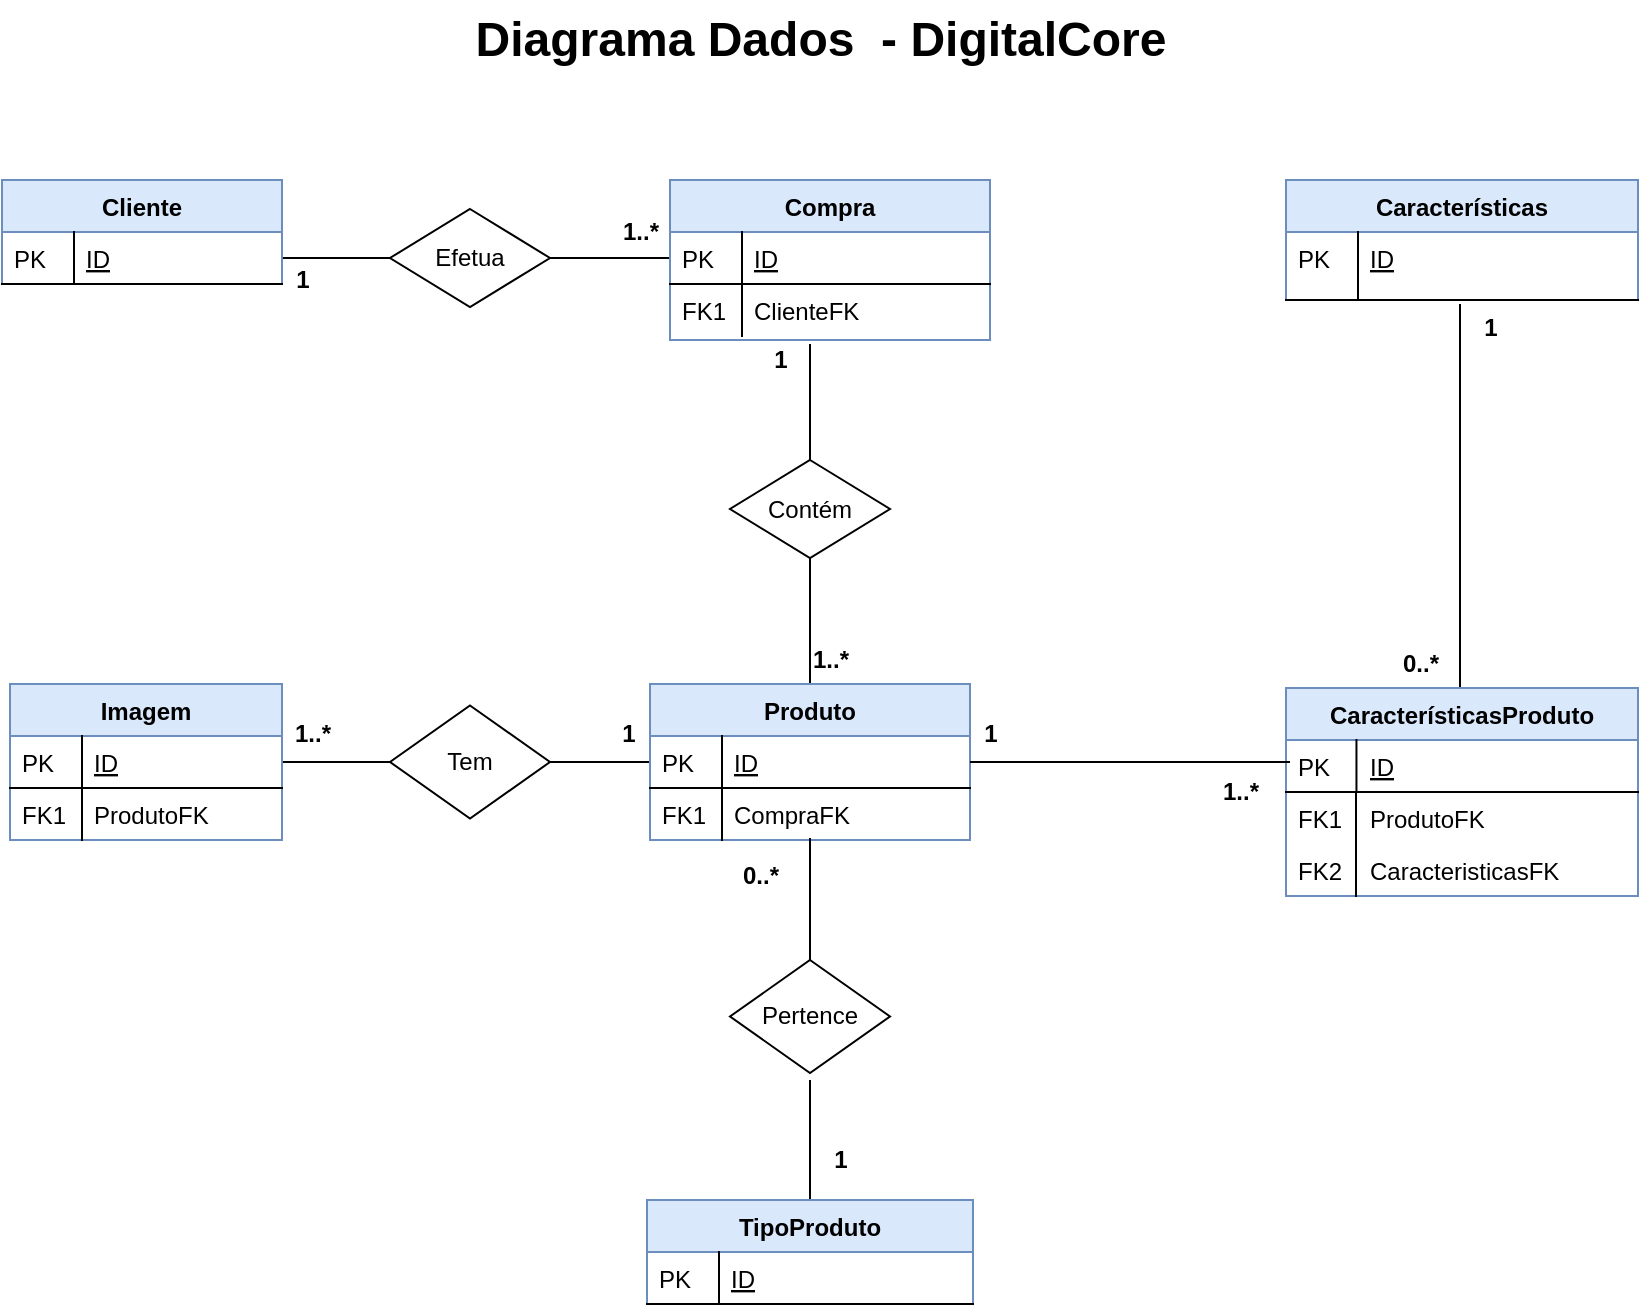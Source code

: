 <mxfile version="13.0.5" type="google"><diagram id="C5RBs43oDa-KdzZeNtuy" name="Page-1"><mxGraphModel dx="1490" dy="667" grid="1" gridSize="10" guides="1" tooltips="1" connect="1" arrows="1" fold="1" page="0" pageScale="1" pageWidth="827" pageHeight="1169" math="0" shadow="0"><root><mxCell id="WIyWlLk6GJQsqaUBKTNV-0"/><mxCell id="WIyWlLk6GJQsqaUBKTNV-1" parent="WIyWlLk6GJQsqaUBKTNV-0"/><mxCell id="RRh2Nt4zstyl-_A_Yjqe-85" style="edgeStyle=orthogonalEdgeStyle;rounded=0;orthogonalLoop=1;jettySize=auto;html=1;entryX=0;entryY=0.5;entryDx=0;entryDy=0;startArrow=none;startFill=0;endArrow=none;endFill=0;strokeColor=#000000;" parent="WIyWlLk6GJQsqaUBKTNV-1" source="RRh2Nt4zstyl-_A_Yjqe-34" target="zkfFHV4jXpPFQw0GAbJ--57" edge="1"><mxGeometry relative="1" as="geometry"/></mxCell><mxCell id="RRh2Nt4zstyl-_A_Yjqe-88" style="edgeStyle=orthogonalEdgeStyle;rounded=0;orthogonalLoop=1;jettySize=auto;html=1;entryX=1;entryY=0.5;entryDx=0;entryDy=0;startArrow=none;startFill=0;endArrow=none;endFill=0;strokeColor=#000000;" parent="WIyWlLk6GJQsqaUBKTNV-1" source="RRh2Nt4zstyl-_A_Yjqe-34" target="zkfFHV4jXpPFQw0GAbJ--52" edge="1"><mxGeometry relative="1" as="geometry"/></mxCell><mxCell id="RRh2Nt4zstyl-_A_Yjqe-34" value="Efetua" style="shape=rhombus;perimeter=rhombusPerimeter;whiteSpace=wrap;html=1;align=center;" parent="WIyWlLk6GJQsqaUBKTNV-1" vertex="1"><mxGeometry x="140" y="124.5" width="80" height="49" as="geometry"/></mxCell><mxCell id="RRh2Nt4zstyl-_A_Yjqe-52" style="edgeStyle=orthogonalEdgeStyle;rounded=0;orthogonalLoop=1;jettySize=auto;html=1;startArrow=none;startFill=0;endArrow=none;endFill=0;strokeColor=#000000;" parent="WIyWlLk6GJQsqaUBKTNV-1" source="RRh2Nt4zstyl-_A_Yjqe-50" target="zkfFHV4jXpPFQw0GAbJ--64" edge="1"><mxGeometry relative="1" as="geometry"/></mxCell><mxCell id="xeflVSTy4bGR_OA1Uas_-43" style="edgeStyle=orthogonalEdgeStyle;rounded=0;orthogonalLoop=1;jettySize=auto;html=1;endArrow=none;endFill=0;" edge="1" parent="WIyWlLk6GJQsqaUBKTNV-1" source="RRh2Nt4zstyl-_A_Yjqe-50"><mxGeometry relative="1" as="geometry"><mxPoint x="350" y="192" as="targetPoint"/><Array as="points"><mxPoint x="350" y="192"/></Array></mxGeometry></mxCell><mxCell id="RRh2Nt4zstyl-_A_Yjqe-50" value="Contém" style="shape=rhombus;perimeter=rhombusPerimeter;whiteSpace=wrap;html=1;align=center;" parent="WIyWlLk6GJQsqaUBKTNV-1" vertex="1"><mxGeometry x="310" y="250" width="80" height="49" as="geometry"/></mxCell><mxCell id="RRh2Nt4zstyl-_A_Yjqe-65" style="edgeStyle=orthogonalEdgeStyle;rounded=0;orthogonalLoop=1;jettySize=auto;html=1;entryX=0;entryY=0.5;entryDx=0;entryDy=0;startArrow=none;startFill=0;endArrow=none;endFill=0;strokeColor=#000000;" parent="WIyWlLk6GJQsqaUBKTNV-1" source="RRh2Nt4zstyl-_A_Yjqe-64" target="zkfFHV4jXpPFQw0GAbJ--65" edge="1"><mxGeometry relative="1" as="geometry"/></mxCell><mxCell id="RRh2Nt4zstyl-_A_Yjqe-66" value="" style="edgeStyle=orthogonalEdgeStyle;rounded=0;orthogonalLoop=1;jettySize=auto;html=1;startArrow=none;startFill=0;endArrow=none;endFill=0;strokeColor=#000000;" parent="WIyWlLk6GJQsqaUBKTNV-1" source="RRh2Nt4zstyl-_A_Yjqe-64" target="RRh2Nt4zstyl-_A_Yjqe-57" edge="1"><mxGeometry relative="1" as="geometry"/></mxCell><mxCell id="RRh2Nt4zstyl-_A_Yjqe-64" value="Tem" style="shape=rhombus;perimeter=rhombusPerimeter;whiteSpace=wrap;html=1;align=center;" parent="WIyWlLk6GJQsqaUBKTNV-1" vertex="1"><mxGeometry x="140" y="372.75" width="80" height="56.5" as="geometry"/></mxCell><mxCell id="zkfFHV4jXpPFQw0GAbJ--56" value="Compra" style="swimlane;fontStyle=1;childLayout=stackLayout;horizontal=1;startSize=26;horizontalStack=0;resizeParent=1;resizeLast=0;collapsible=1;marginBottom=0;rounded=0;shadow=0;strokeWidth=1;fillColor=#dae8fc;strokeColor=#6c8ebf;" parent="WIyWlLk6GJQsqaUBKTNV-1" vertex="1"><mxGeometry x="280" y="110" width="160" height="80" as="geometry"><mxRectangle x="260" y="80" width="160" height="26" as="alternateBounds"/></mxGeometry></mxCell><mxCell id="zkfFHV4jXpPFQw0GAbJ--57" value="ID&#10;&#10;" style="shape=partialRectangle;top=0;left=0;right=0;bottom=1;align=left;verticalAlign=top;fillColor=none;spacingLeft=40;spacingRight=4;overflow=hidden;rotatable=0;points=[[0,0.5],[1,0.5]];portConstraint=eastwest;dropTarget=0;rounded=0;shadow=0;strokeWidth=1;fontStyle=4" parent="zkfFHV4jXpPFQw0GAbJ--56" vertex="1"><mxGeometry y="26" width="160" height="26" as="geometry"/></mxCell><mxCell id="zkfFHV4jXpPFQw0GAbJ--58" value="PK" style="shape=partialRectangle;top=0;left=0;bottom=0;fillColor=none;align=left;verticalAlign=top;spacingLeft=4;spacingRight=4;overflow=hidden;rotatable=0;points=[];portConstraint=eastwest;part=1;" parent="zkfFHV4jXpPFQw0GAbJ--57" vertex="1" connectable="0"><mxGeometry width="36" height="26" as="geometry"/></mxCell><mxCell id="zkfFHV4jXpPFQw0GAbJ--59" value="ClienteFK" style="shape=partialRectangle;top=0;left=0;right=0;bottom=0;align=left;verticalAlign=top;fillColor=none;spacingLeft=40;spacingRight=4;overflow=hidden;rotatable=0;points=[[0,0.5],[1,0.5]];portConstraint=eastwest;dropTarget=0;rounded=0;shadow=0;strokeWidth=1;" parent="zkfFHV4jXpPFQw0GAbJ--56" vertex="1"><mxGeometry y="52" width="160" height="26" as="geometry"/></mxCell><mxCell id="zkfFHV4jXpPFQw0GAbJ--60" value="FK1" style="shape=partialRectangle;top=0;left=0;bottom=0;fillColor=none;align=left;verticalAlign=top;spacingLeft=4;spacingRight=4;overflow=hidden;rotatable=0;points=[];portConstraint=eastwest;part=1;" parent="zkfFHV4jXpPFQw0GAbJ--59" vertex="1" connectable="0"><mxGeometry width="36" height="26" as="geometry"/></mxCell><mxCell id="zkfFHV4jXpPFQw0GAbJ--51" value="Cliente" style="swimlane;fontStyle=1;childLayout=stackLayout;horizontal=1;startSize=26;horizontalStack=0;resizeParent=1;resizeLast=0;collapsible=1;marginBottom=0;rounded=0;shadow=0;strokeWidth=1;fillColor=#dae8fc;strokeColor=#6c8ebf;" parent="WIyWlLk6GJQsqaUBKTNV-1" vertex="1"><mxGeometry x="-54" y="110" width="140" height="52" as="geometry"><mxRectangle x="20" y="80" width="160" height="26" as="alternateBounds"/></mxGeometry></mxCell><mxCell id="zkfFHV4jXpPFQw0GAbJ--52" value="ID" style="shape=partialRectangle;top=0;left=0;right=0;bottom=1;align=left;verticalAlign=top;fillColor=none;spacingLeft=40;spacingRight=4;overflow=hidden;rotatable=0;points=[[0,0.5],[1,0.5]];portConstraint=eastwest;dropTarget=0;rounded=0;shadow=0;strokeWidth=1;fontStyle=4" parent="zkfFHV4jXpPFQw0GAbJ--51" vertex="1"><mxGeometry y="26" width="140" height="26" as="geometry"/></mxCell><mxCell id="zkfFHV4jXpPFQw0GAbJ--53" value="PK" style="shape=partialRectangle;top=0;left=0;bottom=0;fillColor=none;align=left;verticalAlign=top;spacingLeft=4;spacingRight=4;overflow=hidden;rotatable=0;points=[];portConstraint=eastwest;part=1;" parent="zkfFHV4jXpPFQw0GAbJ--52" vertex="1" connectable="0"><mxGeometry width="36" height="26" as="geometry"/></mxCell><mxCell id="zkfFHV4jXpPFQw0GAbJ--64" value="Produto" style="swimlane;fontStyle=1;childLayout=stackLayout;horizontal=1;startSize=26;horizontalStack=0;resizeParent=1;resizeLast=0;collapsible=1;marginBottom=0;rounded=0;shadow=0;strokeWidth=1;fillColor=#dae8fc;strokeColor=#6c8ebf;" parent="WIyWlLk6GJQsqaUBKTNV-1" vertex="1"><mxGeometry x="270" y="362" width="160" height="78" as="geometry"><mxRectangle x="260" y="270" width="160" height="26" as="alternateBounds"/></mxGeometry></mxCell><mxCell id="zkfFHV4jXpPFQw0GAbJ--65" value="ID" style="shape=partialRectangle;top=0;left=0;right=0;bottom=1;align=left;verticalAlign=top;fillColor=none;spacingLeft=40;spacingRight=4;overflow=hidden;rotatable=0;points=[[0,0.5],[1,0.5]];portConstraint=eastwest;dropTarget=0;rounded=0;shadow=0;strokeWidth=1;fontStyle=4" parent="zkfFHV4jXpPFQw0GAbJ--64" vertex="1"><mxGeometry y="26" width="160" height="26" as="geometry"/></mxCell><mxCell id="zkfFHV4jXpPFQw0GAbJ--66" value="PK" style="shape=partialRectangle;top=0;left=0;bottom=0;fillColor=none;align=left;verticalAlign=top;spacingLeft=4;spacingRight=4;overflow=hidden;rotatable=0;points=[];portConstraint=eastwest;part=1;" parent="zkfFHV4jXpPFQw0GAbJ--65" vertex="1" connectable="0"><mxGeometry width="36" height="26" as="geometry"/></mxCell><mxCell id="RRh2Nt4zstyl-_A_Yjqe-8" value="CompraFK" style="shape=partialRectangle;top=0;left=0;right=0;bottom=0;align=left;verticalAlign=top;fillColor=none;spacingLeft=40;spacingRight=4;overflow=hidden;rotatable=0;points=[[0,0.5],[1,0.5]];portConstraint=eastwest;dropTarget=0;rounded=0;shadow=0;strokeWidth=1;" parent="zkfFHV4jXpPFQw0GAbJ--64" vertex="1"><mxGeometry y="52" width="160" height="26" as="geometry"/></mxCell><mxCell id="RRh2Nt4zstyl-_A_Yjqe-9" value="FK1" style="shape=partialRectangle;top=0;left=0;bottom=0;fillColor=none;align=left;verticalAlign=top;spacingLeft=4;spacingRight=4;overflow=hidden;rotatable=0;points=[];portConstraint=eastwest;part=1;" parent="RRh2Nt4zstyl-_A_Yjqe-8" vertex="1" connectable="0"><mxGeometry width="36" height="26" as="geometry"/></mxCell><mxCell id="RRh2Nt4zstyl-_A_Yjqe-56" value="Imagem" style="swimlane;fontStyle=1;childLayout=stackLayout;horizontal=1;startSize=26;horizontalStack=0;resizeParent=1;resizeLast=0;collapsible=1;marginBottom=0;rounded=0;shadow=0;strokeWidth=1;fillColor=#dae8fc;strokeColor=#6c8ebf;" parent="WIyWlLk6GJQsqaUBKTNV-1" vertex="1"><mxGeometry x="-50" y="362" width="136" height="78" as="geometry"><mxRectangle x="260" y="270" width="160" height="26" as="alternateBounds"/></mxGeometry></mxCell><mxCell id="RRh2Nt4zstyl-_A_Yjqe-57" value="ID" style="shape=partialRectangle;top=0;left=0;right=0;bottom=1;align=left;verticalAlign=top;fillColor=none;spacingLeft=40;spacingRight=4;overflow=hidden;rotatable=0;points=[[0,0.5],[1,0.5]];portConstraint=eastwest;dropTarget=0;rounded=0;shadow=0;strokeWidth=1;fontStyle=4" parent="RRh2Nt4zstyl-_A_Yjqe-56" vertex="1"><mxGeometry y="26" width="136" height="26" as="geometry"/></mxCell><mxCell id="RRh2Nt4zstyl-_A_Yjqe-58" value="PK" style="shape=partialRectangle;top=0;left=0;bottom=0;fillColor=none;align=left;verticalAlign=top;spacingLeft=4;spacingRight=4;overflow=hidden;rotatable=0;points=[];portConstraint=eastwest;part=1;" parent="RRh2Nt4zstyl-_A_Yjqe-57" vertex="1" connectable="0"><mxGeometry width="36" height="26" as="geometry"/></mxCell><mxCell id="RRh2Nt4zstyl-_A_Yjqe-59" value="ProdutoFK" style="shape=partialRectangle;top=0;left=0;right=0;bottom=0;align=left;verticalAlign=top;fillColor=none;spacingLeft=40;spacingRight=4;overflow=hidden;rotatable=0;points=[[0,0.5],[1,0.5]];portConstraint=eastwest;dropTarget=0;rounded=0;shadow=0;strokeWidth=1;" parent="RRh2Nt4zstyl-_A_Yjqe-56" vertex="1"><mxGeometry y="52" width="136" height="26" as="geometry"/></mxCell><mxCell id="RRh2Nt4zstyl-_A_Yjqe-60" value="FK1" style="shape=partialRectangle;top=0;left=0;bottom=0;fillColor=none;align=left;verticalAlign=top;spacingLeft=4;spacingRight=4;overflow=hidden;rotatable=0;points=[];portConstraint=eastwest;part=1;" parent="RRh2Nt4zstyl-_A_Yjqe-59" vertex="1" connectable="0"><mxGeometry width="36" height="26" as="geometry"/></mxCell><mxCell id="RRh2Nt4zstyl-_A_Yjqe-93" value="Diagrama Dados&amp;nbsp; - DigitalCore" style="text;strokeColor=none;fillColor=none;html=1;fontSize=24;fontStyle=1;verticalAlign=middle;align=center;" parent="WIyWlLk6GJQsqaUBKTNV-1" vertex="1"><mxGeometry x="300" y="20" width="110" height="40" as="geometry"/></mxCell><mxCell id="RRh2Nt4zstyl-_A_Yjqe-94" value="&lt;b&gt;1&lt;/b&gt;" style="text;html=1;align=center;verticalAlign=middle;resizable=0;points=[];autosize=1;" parent="WIyWlLk6GJQsqaUBKTNV-1" vertex="1"><mxGeometry x="86" y="150" width="20" height="20" as="geometry"/></mxCell><mxCell id="RRh2Nt4zstyl-_A_Yjqe-95" value="&lt;b&gt;1..*&lt;/b&gt;" style="text;html=1;align=center;verticalAlign=middle;resizable=0;points=[];autosize=1;" parent="WIyWlLk6GJQsqaUBKTNV-1" vertex="1"><mxGeometry x="250" y="126" width="30" height="20" as="geometry"/></mxCell><mxCell id="RRh2Nt4zstyl-_A_Yjqe-98" value="&lt;b&gt;1..*&lt;/b&gt;" style="text;html=1;align=center;verticalAlign=middle;resizable=0;points=[];autosize=1;" parent="WIyWlLk6GJQsqaUBKTNV-1" vertex="1"><mxGeometry x="86" y="376.5" width="30" height="20" as="geometry"/></mxCell><mxCell id="RRh2Nt4zstyl-_A_Yjqe-99" value="&lt;b&gt;1..*&lt;/b&gt;" style="text;html=1;align=center;verticalAlign=middle;resizable=0;points=[];autosize=1;" parent="WIyWlLk6GJQsqaUBKTNV-1" vertex="1"><mxGeometry x="345" y="340" width="30" height="20" as="geometry"/></mxCell><mxCell id="RRh2Nt4zstyl-_A_Yjqe-101" value="&lt;b&gt;1&lt;/b&gt;" style="text;html=1;align=center;verticalAlign=middle;resizable=0;points=[];autosize=1;" parent="WIyWlLk6GJQsqaUBKTNV-1" vertex="1"><mxGeometry x="248.5" y="376.5" width="20" height="20" as="geometry"/></mxCell><mxCell id="RRh2Nt4zstyl-_A_Yjqe-102" value="&lt;b&gt;0..*&lt;/b&gt;" style="text;html=1;align=center;verticalAlign=middle;resizable=0;points=[];autosize=1;" parent="WIyWlLk6GJQsqaUBKTNV-1" vertex="1"><mxGeometry x="640" y="342" width="30" height="20" as="geometry"/></mxCell><mxCell id="RRh2Nt4zstyl-_A_Yjqe-103" value="&lt;b&gt;1&lt;/b&gt;" style="text;html=1;align=center;verticalAlign=middle;resizable=0;points=[];autosize=1;" parent="WIyWlLk6GJQsqaUBKTNV-1" vertex="1"><mxGeometry x="430" y="376.5" width="20" height="20" as="geometry"/></mxCell><mxCell id="RRh2Nt4zstyl-_A_Yjqe-104" value="&lt;b&gt;1&lt;/b&gt;" style="text;html=1;align=center;verticalAlign=middle;resizable=0;points=[];autosize=1;" parent="WIyWlLk6GJQsqaUBKTNV-1" vertex="1"><mxGeometry x="680" y="173.5" width="20" height="20" as="geometry"/></mxCell><mxCell id="RRh2Nt4zstyl-_A_Yjqe-106" value="&lt;b&gt;1&lt;/b&gt;" style="text;html=1;align=center;verticalAlign=middle;resizable=0;points=[];autosize=1;" parent="WIyWlLk6GJQsqaUBKTNV-1" vertex="1"><mxGeometry x="325" y="190" width="20" height="20" as="geometry"/></mxCell><mxCell id="xeflVSTy4bGR_OA1Uas_-52" value="" style="edgeStyle=orthogonalEdgeStyle;rounded=0;orthogonalLoop=1;jettySize=auto;html=1;endArrow=none;endFill=0;entryX=-0.25;entryY=-0.075;entryDx=0;entryDy=0;entryPerimeter=0;" edge="1" parent="WIyWlLk6GJQsqaUBKTNV-1" source="xeflVSTy4bGR_OA1Uas_-0" target="RRh2Nt4zstyl-_A_Yjqe-104"><mxGeometry relative="1" as="geometry"><mxPoint x="676" y="324" as="targetPoint"/><Array as="points"><mxPoint x="675" y="310"/><mxPoint x="675" y="310"/></Array></mxGeometry></mxCell><mxCell id="xeflVSTy4bGR_OA1Uas_-0" value="CaracterísticasProduto" style="swimlane;fontStyle=1;childLayout=stackLayout;horizontal=1;startSize=26;horizontalStack=0;resizeParent=1;resizeLast=0;collapsible=1;marginBottom=0;rounded=0;shadow=0;strokeWidth=1;fillColor=#dae8fc;strokeColor=#6c8ebf;" vertex="1" parent="WIyWlLk6GJQsqaUBKTNV-1"><mxGeometry x="588" y="364" width="176" height="104" as="geometry"><mxRectangle x="260" y="270" width="160" height="26" as="alternateBounds"/></mxGeometry></mxCell><mxCell id="xeflVSTy4bGR_OA1Uas_-1" value="ID" style="shape=partialRectangle;top=0;left=0;right=0;bottom=1;align=left;verticalAlign=top;fillColor=none;spacingLeft=40;spacingRight=4;overflow=hidden;rotatable=0;points=[[0,0.5],[1,0.5]];portConstraint=eastwest;dropTarget=0;rounded=0;shadow=0;strokeWidth=1;fontStyle=4" vertex="1" parent="xeflVSTy4bGR_OA1Uas_-0"><mxGeometry y="26" width="176" height="26" as="geometry"/></mxCell><mxCell id="xeflVSTy4bGR_OA1Uas_-2" value="PK" style="shape=partialRectangle;top=0;left=0;bottom=0;fillColor=none;align=left;verticalAlign=top;spacingLeft=4;spacingRight=4;overflow=hidden;rotatable=0;points=[];portConstraint=eastwest;part=1;" vertex="1" connectable="0" parent="xeflVSTy4bGR_OA1Uas_-1"><mxGeometry width="35.229" height="26" as="geometry"/></mxCell><mxCell id="xeflVSTy4bGR_OA1Uas_-3" value="ProdutoFK&#10;&#10;" style="shape=partialRectangle;top=0;left=0;right=0;bottom=0;align=left;verticalAlign=top;fillColor=none;spacingLeft=40;spacingRight=4;overflow=hidden;rotatable=0;points=[[0,0.5],[1,0.5]];portConstraint=eastwest;dropTarget=0;rounded=0;shadow=0;strokeWidth=1;" vertex="1" parent="xeflVSTy4bGR_OA1Uas_-0"><mxGeometry y="52" width="176" height="26" as="geometry"/></mxCell><mxCell id="xeflVSTy4bGR_OA1Uas_-4" value="FK1" style="shape=partialRectangle;top=0;left=0;bottom=0;fillColor=none;align=left;verticalAlign=top;spacingLeft=4;spacingRight=4;overflow=hidden;rotatable=0;points=[];portConstraint=eastwest;part=1;" vertex="1" connectable="0" parent="xeflVSTy4bGR_OA1Uas_-3"><mxGeometry width="35" height="26" as="geometry"/></mxCell><mxCell id="xeflVSTy4bGR_OA1Uas_-11" value="CaracteristicasFK" style="shape=partialRectangle;top=0;left=0;right=0;bottom=0;align=left;verticalAlign=top;fillColor=none;spacingLeft=40;spacingRight=4;overflow=hidden;rotatable=0;points=[[0,0.5],[1,0.5]];portConstraint=eastwest;dropTarget=0;rounded=0;shadow=0;strokeWidth=1;" vertex="1" parent="xeflVSTy4bGR_OA1Uas_-0"><mxGeometry y="78" width="176" height="26" as="geometry"/></mxCell><mxCell id="xeflVSTy4bGR_OA1Uas_-12" value="FK2" style="shape=partialRectangle;top=0;left=0;bottom=0;fillColor=none;align=left;verticalAlign=top;spacingLeft=4;spacingRight=4;overflow=hidden;rotatable=0;points=[];portConstraint=eastwest;part=1;" vertex="1" connectable="0" parent="xeflVSTy4bGR_OA1Uas_-11"><mxGeometry width="35" height="26" as="geometry"/></mxCell><mxCell id="RRh2Nt4zstyl-_A_Yjqe-10" value="Características" style="swimlane;fontStyle=1;childLayout=stackLayout;horizontal=1;startSize=26;horizontalStack=0;resizeParent=1;resizeLast=0;collapsible=1;marginBottom=0;rounded=0;shadow=0;strokeWidth=1;fillColor=#dae8fc;strokeColor=#6c8ebf;" parent="WIyWlLk6GJQsqaUBKTNV-1" vertex="1"><mxGeometry x="588" y="110" width="176" height="60" as="geometry"><mxRectangle x="260" y="270" width="160" height="26" as="alternateBounds"/></mxGeometry></mxCell><mxCell id="xeflVSTy4bGR_OA1Uas_-5" value="ID" style="shape=partialRectangle;top=0;left=0;right=0;bottom=1;align=left;verticalAlign=top;fillColor=none;spacingLeft=40;spacingRight=4;overflow=hidden;rotatable=0;points=[[0,0.5],[1,0.5]];portConstraint=eastwest;dropTarget=0;rounded=0;shadow=0;strokeWidth=1;fontStyle=4" vertex="1" parent="RRh2Nt4zstyl-_A_Yjqe-10"><mxGeometry y="26" width="176" height="34" as="geometry"/></mxCell><mxCell id="xeflVSTy4bGR_OA1Uas_-6" value="PK" style="shape=partialRectangle;top=0;left=0;bottom=0;fillColor=none;align=left;verticalAlign=top;spacingLeft=4;spacingRight=4;overflow=hidden;rotatable=0;points=[];portConstraint=eastwest;part=1;" vertex="1" connectable="0" parent="xeflVSTy4bGR_OA1Uas_-5"><mxGeometry width="36" height="34" as="geometry"/></mxCell><mxCell id="xeflVSTy4bGR_OA1Uas_-31" style="edgeStyle=orthogonalEdgeStyle;rounded=0;orthogonalLoop=1;jettySize=auto;html=1;endArrow=none;endFill=0;" edge="1" parent="WIyWlLk6GJQsqaUBKTNV-1" source="zkfFHV4jXpPFQw0GAbJ--65"><mxGeometry relative="1" as="geometry"><mxPoint x="590" y="401" as="targetPoint"/><Array as="points"><mxPoint x="590" y="401"/></Array></mxGeometry></mxCell><mxCell id="xeflVSTy4bGR_OA1Uas_-33" value="&lt;b&gt;1..*&lt;/b&gt;" style="text;html=1;align=center;verticalAlign=middle;resizable=0;points=[];autosize=1;" vertex="1" parent="WIyWlLk6GJQsqaUBKTNV-1"><mxGeometry x="550" y="406" width="30" height="20" as="geometry"/></mxCell><mxCell id="xeflVSTy4bGR_OA1Uas_-66" style="edgeStyle=orthogonalEdgeStyle;rounded=0;orthogonalLoop=1;jettySize=auto;html=1;entryX=0.5;entryY=0.962;entryDx=0;entryDy=0;entryPerimeter=0;endArrow=none;endFill=0;" edge="1" parent="WIyWlLk6GJQsqaUBKTNV-1" source="xeflVSTy4bGR_OA1Uas_-54" target="RRh2Nt4zstyl-_A_Yjqe-8"><mxGeometry relative="1" as="geometry"/></mxCell><mxCell id="xeflVSTy4bGR_OA1Uas_-54" value="Pertence" style="shape=rhombus;perimeter=rhombusPerimeter;whiteSpace=wrap;html=1;align=center;" vertex="1" parent="WIyWlLk6GJQsqaUBKTNV-1"><mxGeometry x="310" y="500" width="80" height="56.5" as="geometry"/></mxCell><mxCell id="xeflVSTy4bGR_OA1Uas_-63" style="edgeStyle=orthogonalEdgeStyle;rounded=0;orthogonalLoop=1;jettySize=auto;html=1;endArrow=none;endFill=0;" edge="1" parent="WIyWlLk6GJQsqaUBKTNV-1" source="xeflVSTy4bGR_OA1Uas_-55"><mxGeometry relative="1" as="geometry"><mxPoint x="350" y="560" as="targetPoint"/></mxGeometry></mxCell><mxCell id="xeflVSTy4bGR_OA1Uas_-55" value="TipoProduto" style="swimlane;fontStyle=1;childLayout=stackLayout;horizontal=1;startSize=26;horizontalStack=0;resizeParent=1;resizeLast=0;collapsible=1;marginBottom=0;rounded=0;shadow=0;strokeWidth=1;fillColor=#dae8fc;strokeColor=#6c8ebf;" vertex="1" parent="WIyWlLk6GJQsqaUBKTNV-1"><mxGeometry x="268.5" y="620" width="163" height="52" as="geometry"><mxRectangle x="260" y="270" width="160" height="26" as="alternateBounds"/></mxGeometry></mxCell><mxCell id="xeflVSTy4bGR_OA1Uas_-56" value="ID" style="shape=partialRectangle;top=0;left=0;right=0;bottom=1;align=left;verticalAlign=top;fillColor=none;spacingLeft=40;spacingRight=4;overflow=hidden;rotatable=0;points=[[0,0.5],[1,0.5]];portConstraint=eastwest;dropTarget=0;rounded=0;shadow=0;strokeWidth=1;fontStyle=4" vertex="1" parent="xeflVSTy4bGR_OA1Uas_-55"><mxGeometry y="26" width="163" height="26" as="geometry"/></mxCell><mxCell id="xeflVSTy4bGR_OA1Uas_-57" value="PK" style="shape=partialRectangle;top=0;left=0;bottom=0;fillColor=none;align=left;verticalAlign=top;spacingLeft=4;spacingRight=4;overflow=hidden;rotatable=0;points=[];portConstraint=eastwest;part=1;" vertex="1" connectable="0" parent="xeflVSTy4bGR_OA1Uas_-56"><mxGeometry width="36" height="26" as="geometry"/></mxCell><mxCell id="xeflVSTy4bGR_OA1Uas_-64" value="&lt;b&gt;1&lt;/b&gt;" style="text;html=1;align=center;verticalAlign=middle;resizable=0;points=[];autosize=1;" vertex="1" parent="WIyWlLk6GJQsqaUBKTNV-1"><mxGeometry x="355" y="590" width="20" height="20" as="geometry"/></mxCell><mxCell id="xeflVSTy4bGR_OA1Uas_-65" value="&lt;b&gt;0..*&lt;/b&gt;" style="text;html=1;align=center;verticalAlign=middle;resizable=0;points=[];autosize=1;" vertex="1" parent="WIyWlLk6GJQsqaUBKTNV-1"><mxGeometry x="310" y="448" width="30" height="20" as="geometry"/></mxCell></root></mxGraphModel></diagram></mxfile>